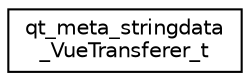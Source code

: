 digraph "Graphical Class Hierarchy"
{
 // LATEX_PDF_SIZE
  edge [fontname="Helvetica",fontsize="10",labelfontname="Helvetica",labelfontsize="10"];
  node [fontname="Helvetica",fontsize="10",shape=record];
  rankdir="LR";
  Node0 [label="qt_meta_stringdata\l_VueTransferer_t",height=0.2,width=0.4,color="black", fillcolor="white", style="filled",URL="$structqt__meta__stringdata__VueTransferer__t.html",tooltip=" "];
}

